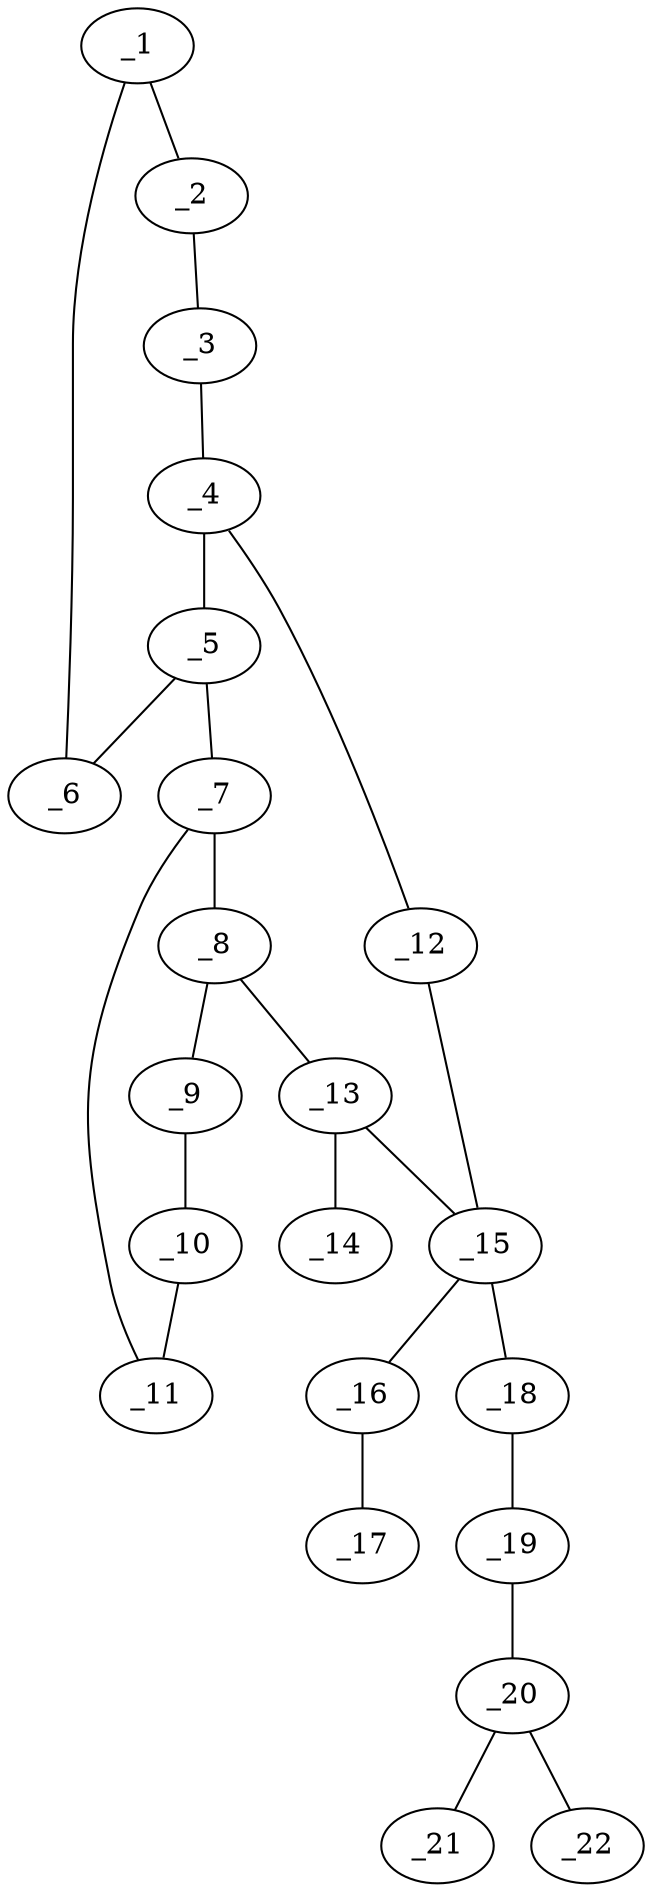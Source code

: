 graph molid681679 {
	_1	 [charge=0,
		chem=1,
		symbol="C  ",
		x="2.2225",
		y="-2.0744"];
	_2	 [charge=0,
		chem=1,
		symbol="C  ",
		x=2,
		y="-1.0995"];
	_1 -- _2	 [valence=1];
	_6	 [charge=0,
		chem=1,
		symbol="C  ",
		x="3.1781",
		y="-2.3692"];
	_1 -- _6	 [valence=2];
	_3	 [charge=0,
		chem=1,
		symbol="C  ",
		x="2.733",
		y="-0.4193"];
	_2 -- _3	 [valence=2];
	_4	 [charge=0,
		chem=1,
		symbol="C  ",
		x="3.6886",
		y="-0.7141"];
	_3 -- _4	 [valence=1];
	_5	 [charge=0,
		chem=1,
		symbol="C  ",
		x="3.9111",
		y="-1.689"];
	_4 -- _5	 [valence=2];
	_12	 [charge=0,
		chem=2,
		symbol="O  ",
		x="4.3121",
		y="0.0677"];
	_4 -- _12	 [valence=1];
	_5 -- _6	 [valence=1];
	_7	 [charge=0,
		chem=4,
		symbol="N  ",
		x="4.8121",
		y="-2.1229"];
	_5 -- _7	 [valence=1];
	_8	 [charge=0,
		chem=1,
		symbol="C  ",
		x="5.7131",
		y="-1.689"];
	_7 -- _8	 [valence=1];
	_11	 [charge=0,
		chem=1,
		symbol="C  ",
		x="4.9464",
		y="-3.1138"];
	_7 -- _11	 [valence=1];
	_9	 [charge=0,
		chem=1,
		symbol="C  ",
		x="6.4042",
		y="-2.4118"];
	_8 -- _9	 [valence=2];
	_13	 [charge=0,
		chem=1,
		symbol="C  ",
		x="5.9356",
		y="-0.7141"];
	_8 -- _13	 [valence=1];
	_10	 [charge=0,
		chem=1,
		symbol="C  ",
		x="5.9303",
		y="-3.2924"];
	_9 -- _10	 [valence=1];
	_10 -- _11	 [valence=2];
	_15	 [charge=0,
		chem=1,
		symbol="C  ",
		x="5.3121",
		y="0.0678"];
	_12 -- _15	 [valence=1];
	_14	 [charge=0,
		chem=2,
		symbol="O  ",
		x="6.9105",
		y="-0.4916"];
	_13 -- _14	 [valence=2];
	_13 -- _15	 [valence=1];
	_16	 [charge=0,
		chem=1,
		symbol="C  ",
		x="5.3121",
		y="1.0678"];
	_15 -- _16	 [valence=1];
	_18	 [charge=0,
		chem=1,
		symbol="C  ",
		x="6.0939",
		y="0.6912"];
	_15 -- _18	 [valence=1];
	_17	 [charge=0,
		chem=1,
		symbol="C  ",
		x="4.4461",
		y="1.5677"];
	_16 -- _17	 [valence=1];
	_19	 [charge=0,
		chem=1,
		symbol="C  ",
		x="5.9449",
		y="1.6801"];
	_18 -- _19	 [valence=1];
	_20	 [charge=0,
		chem=1,
		symbol="C  ",
		x="6.7267",
		y="2.3036"];
	_19 -- _20	 [valence=2];
	_21	 [charge=0,
		chem=1,
		symbol="C  ",
		x="6.5777",
		y="3.2924"];
	_20 -- _21	 [valence=1];
	_22	 [charge=0,
		chem=1,
		symbol="C  ",
		x="7.6576",
		y="1.9382"];
	_20 -- _22	 [valence=1];
}
